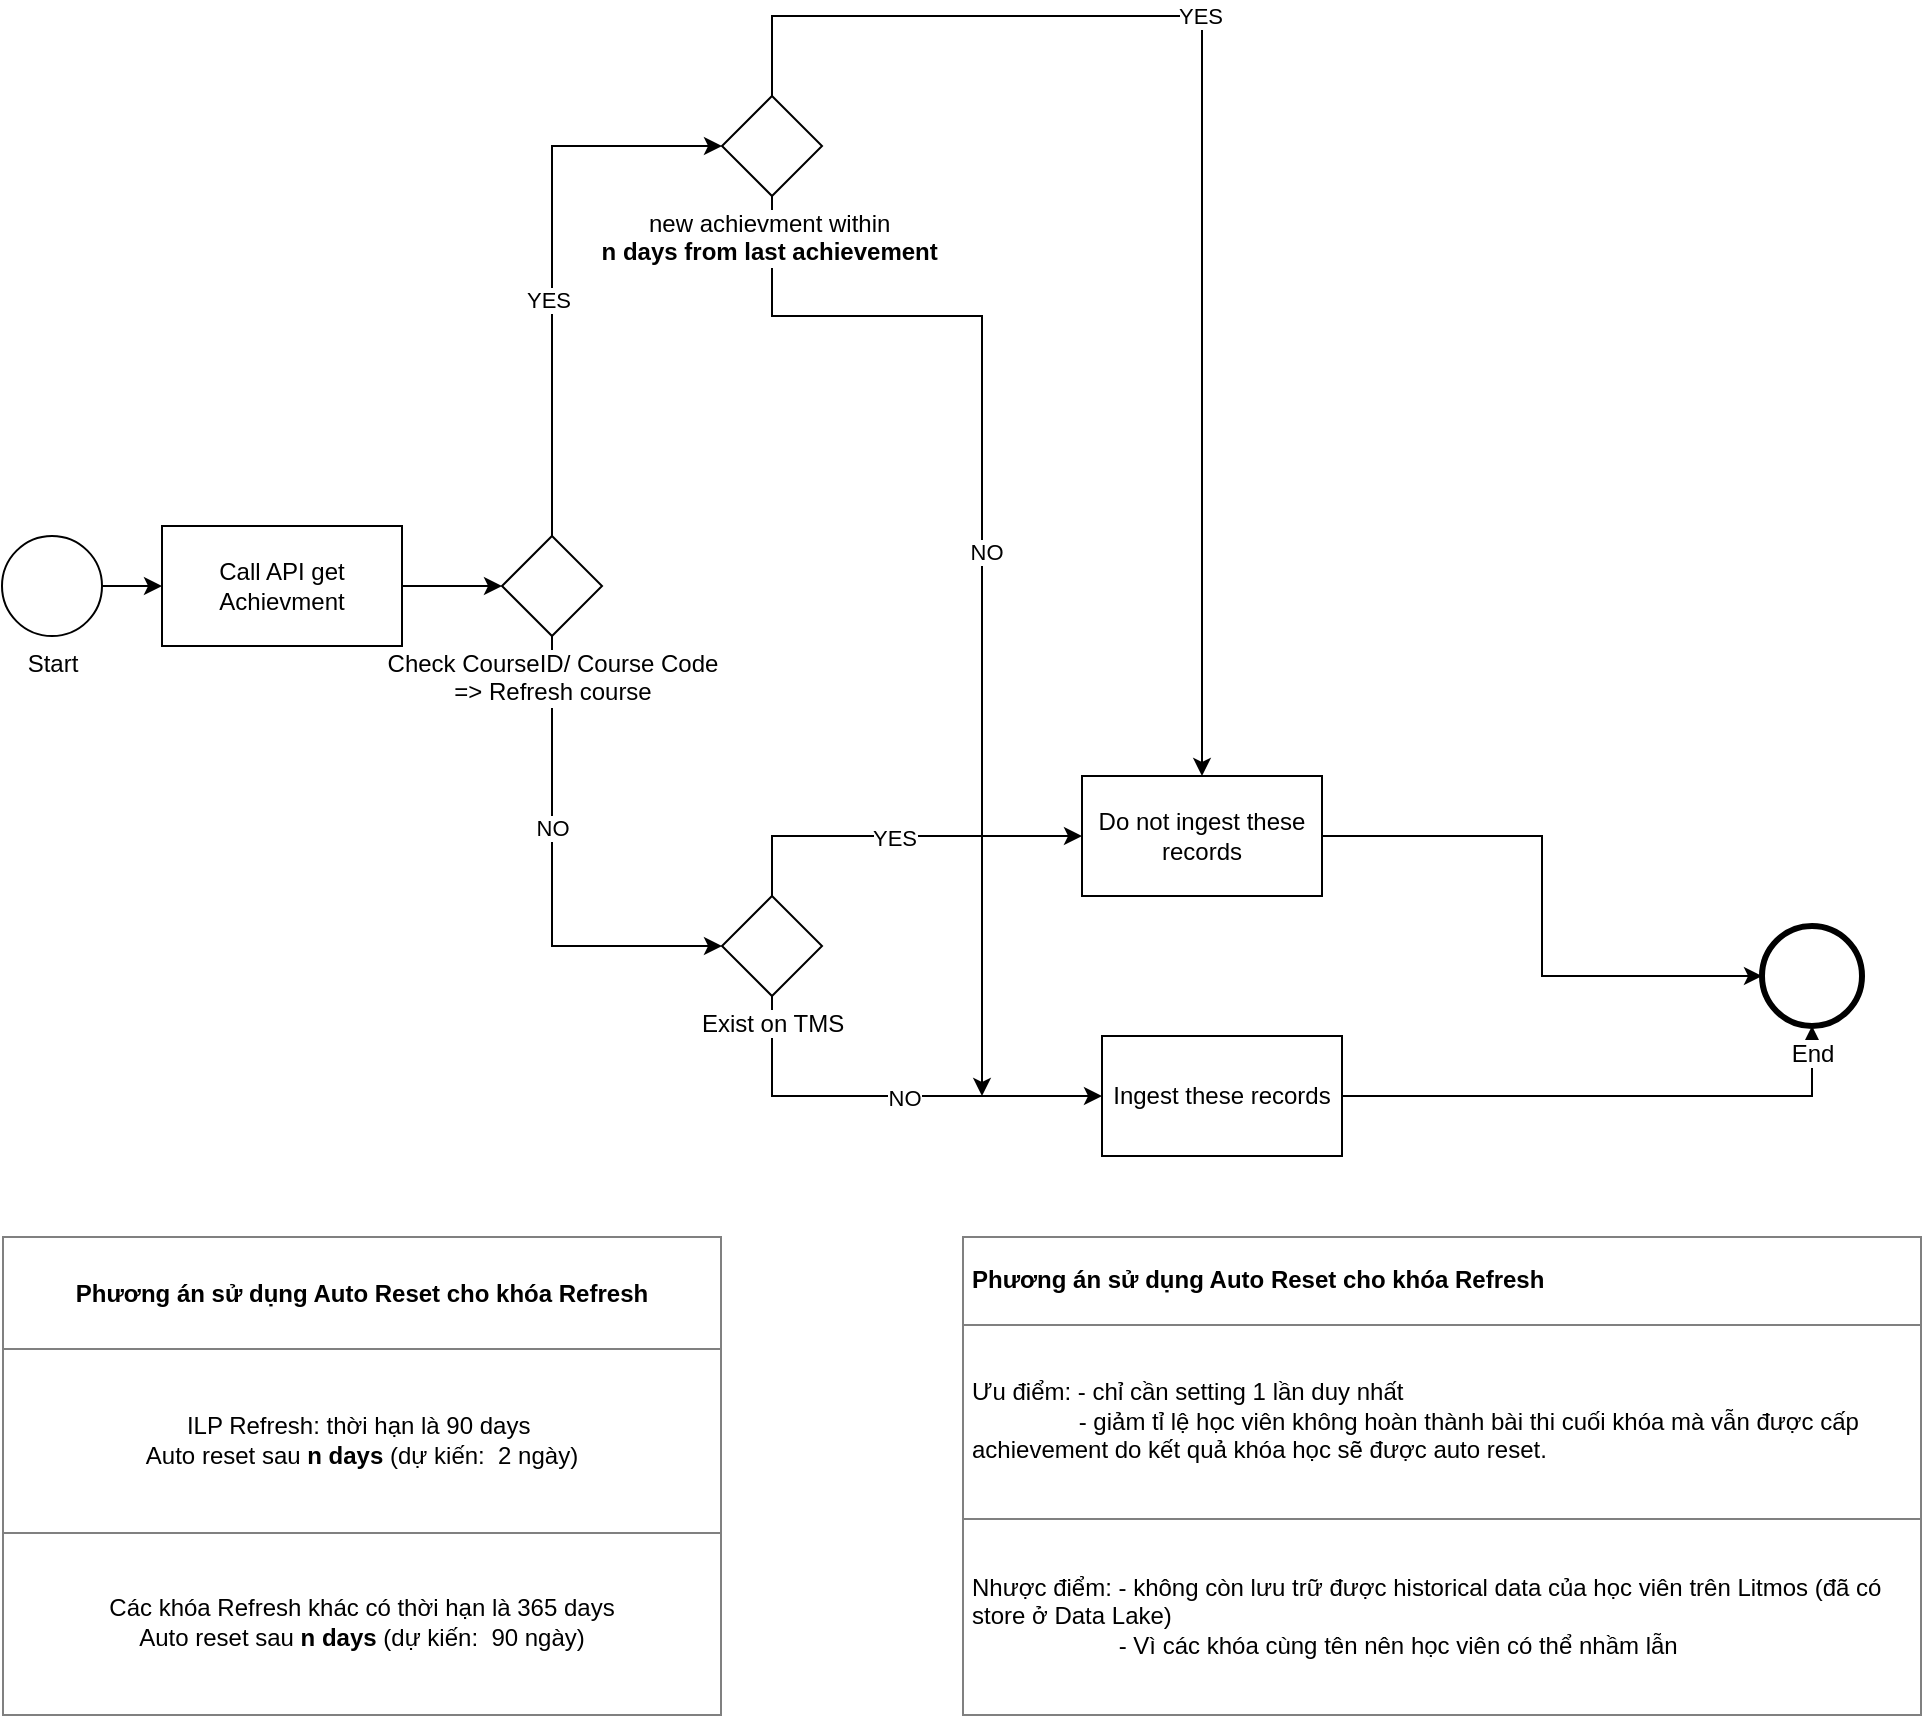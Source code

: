 <mxfile version="20.5.3" type="github" pages="3">
  <diagram id="Elj4mNWE-wcftsWt5mJ5" name="Auto Reset">
    <mxGraphModel dx="1662" dy="794" grid="1" gridSize="10" guides="1" tooltips="1" connect="1" arrows="1" fold="1" page="1" pageScale="1" pageWidth="850" pageHeight="1100" math="0" shadow="0">
      <root>
        <mxCell id="0" />
        <mxCell id="1" parent="0" />
        <mxCell id="2SMRAJtqJOFULE2xa0Dj-8" style="edgeStyle=orthogonalEdgeStyle;rounded=0;orthogonalLoop=1;jettySize=auto;html=1;entryX=0;entryY=0.5;entryDx=0;entryDy=0;" edge="1" parent="1" source="2SMRAJtqJOFULE2xa0Dj-1" target="2SMRAJtqJOFULE2xa0Dj-2">
          <mxGeometry relative="1" as="geometry" />
        </mxCell>
        <mxCell id="2SMRAJtqJOFULE2xa0Dj-1" value="Start" style="points=[[0.145,0.145,0],[0.5,0,0],[0.855,0.145,0],[1,0.5,0],[0.855,0.855,0],[0.5,1,0],[0.145,0.855,0],[0,0.5,0]];shape=mxgraph.bpmn.event;html=1;verticalLabelPosition=bottom;labelBackgroundColor=#ffffff;verticalAlign=top;align=center;perimeter=ellipsePerimeter;outlineConnect=0;aspect=fixed;outline=standard;symbol=general;" vertex="1" parent="1">
          <mxGeometry x="40" y="330" width="50" height="50" as="geometry" />
        </mxCell>
        <mxCell id="2SMRAJtqJOFULE2xa0Dj-9" style="edgeStyle=orthogonalEdgeStyle;rounded=0;orthogonalLoop=1;jettySize=auto;html=1;entryX=0;entryY=0.5;entryDx=0;entryDy=0;entryPerimeter=0;" edge="1" parent="1" source="2SMRAJtqJOFULE2xa0Dj-2" target="2SMRAJtqJOFULE2xa0Dj-3">
          <mxGeometry relative="1" as="geometry" />
        </mxCell>
        <mxCell id="2SMRAJtqJOFULE2xa0Dj-2" value="Call API get Achievment" style="rounded=0;whiteSpace=wrap;html=1;" vertex="1" parent="1">
          <mxGeometry x="120" y="325" width="120" height="60" as="geometry" />
        </mxCell>
        <mxCell id="2SMRAJtqJOFULE2xa0Dj-10" style="edgeStyle=orthogonalEdgeStyle;rounded=0;orthogonalLoop=1;jettySize=auto;html=1;entryX=0;entryY=0.5;entryDx=0;entryDy=0;entryPerimeter=0;" edge="1" parent="1" source="2SMRAJtqJOFULE2xa0Dj-3" target="2SMRAJtqJOFULE2xa0Dj-5">
          <mxGeometry relative="1" as="geometry">
            <Array as="points">
              <mxPoint x="315" y="535" />
            </Array>
          </mxGeometry>
        </mxCell>
        <mxCell id="2SMRAJtqJOFULE2xa0Dj-12" value="NO" style="edgeLabel;html=1;align=center;verticalAlign=middle;resizable=0;points=[];" vertex="1" connectable="0" parent="2SMRAJtqJOFULE2xa0Dj-10">
          <mxGeometry x="-0.2" relative="1" as="geometry">
            <mxPoint as="offset" />
          </mxGeometry>
        </mxCell>
        <mxCell id="2SMRAJtqJOFULE2xa0Dj-11" style="edgeStyle=orthogonalEdgeStyle;rounded=0;orthogonalLoop=1;jettySize=auto;html=1;entryX=0;entryY=0.5;entryDx=0;entryDy=0;entryPerimeter=0;" edge="1" parent="1" source="2SMRAJtqJOFULE2xa0Dj-3">
          <mxGeometry relative="1" as="geometry">
            <mxPoint x="400" y="135" as="targetPoint" />
            <Array as="points">
              <mxPoint x="315" y="135" />
            </Array>
          </mxGeometry>
        </mxCell>
        <mxCell id="2SMRAJtqJOFULE2xa0Dj-13" value="YES" style="edgeLabel;html=1;align=center;verticalAlign=middle;resizable=0;points=[];" vertex="1" connectable="0" parent="2SMRAJtqJOFULE2xa0Dj-11">
          <mxGeometry x="-0.157" y="2" relative="1" as="geometry">
            <mxPoint as="offset" />
          </mxGeometry>
        </mxCell>
        <mxCell id="2SMRAJtqJOFULE2xa0Dj-3" value="Check CourseID/ Course Code &lt;br&gt;=&amp;gt; Refresh course" style="points=[[0.25,0.25,0],[0.5,0,0],[0.75,0.25,0],[1,0.5,0],[0.75,0.75,0],[0.5,1,0],[0.25,0.75,0],[0,0.5,0]];shape=mxgraph.bpmn.gateway2;html=1;verticalLabelPosition=bottom;labelBackgroundColor=#ffffff;verticalAlign=top;align=center;perimeter=rhombusPerimeter;outlineConnect=0;outline=none;symbol=none;" vertex="1" parent="1">
          <mxGeometry x="290" y="330" width="50" height="50" as="geometry" />
        </mxCell>
        <mxCell id="2SMRAJtqJOFULE2xa0Dj-23" style="edgeStyle=orthogonalEdgeStyle;rounded=0;orthogonalLoop=1;jettySize=auto;html=1;entryX=0;entryY=0.5;entryDx=0;entryDy=0;" edge="1" parent="1" source="2SMRAJtqJOFULE2xa0Dj-5" target="2SMRAJtqJOFULE2xa0Dj-21">
          <mxGeometry relative="1" as="geometry">
            <Array as="points">
              <mxPoint x="425" y="480" />
            </Array>
          </mxGeometry>
        </mxCell>
        <mxCell id="2SMRAJtqJOFULE2xa0Dj-25" value="YES" style="edgeLabel;html=1;align=center;verticalAlign=middle;resizable=0;points=[];" vertex="1" connectable="0" parent="2SMRAJtqJOFULE2xa0Dj-23">
          <mxGeometry x="-0.016" y="-1" relative="1" as="geometry">
            <mxPoint as="offset" />
          </mxGeometry>
        </mxCell>
        <mxCell id="2SMRAJtqJOFULE2xa0Dj-24" style="edgeStyle=orthogonalEdgeStyle;rounded=0;orthogonalLoop=1;jettySize=auto;html=1;entryX=0;entryY=0.5;entryDx=0;entryDy=0;" edge="1" parent="1" source="2SMRAJtqJOFULE2xa0Dj-5" target="2SMRAJtqJOFULE2xa0Dj-22">
          <mxGeometry relative="1" as="geometry">
            <Array as="points">
              <mxPoint x="425" y="610" />
            </Array>
          </mxGeometry>
        </mxCell>
        <mxCell id="2SMRAJtqJOFULE2xa0Dj-26" value="NO" style="edgeLabel;html=1;align=center;verticalAlign=middle;resizable=0;points=[];" vertex="1" connectable="0" parent="2SMRAJtqJOFULE2xa0Dj-24">
          <mxGeometry x="0.073" y="-1" relative="1" as="geometry">
            <mxPoint as="offset" />
          </mxGeometry>
        </mxCell>
        <mxCell id="2SMRAJtqJOFULE2xa0Dj-5" value="Exist on TMS" style="points=[[0.25,0.25,0],[0.5,0,0],[0.75,0.25,0],[1,0.5,0],[0.75,0.75,0],[0.5,1,0],[0.25,0.75,0],[0,0.5,0]];shape=mxgraph.bpmn.gateway2;html=1;verticalLabelPosition=bottom;labelBackgroundColor=#ffffff;verticalAlign=top;align=center;perimeter=rhombusPerimeter;outlineConnect=0;outline=none;symbol=none;" vertex="1" parent="1">
          <mxGeometry x="400" y="510" width="50" height="50" as="geometry" />
        </mxCell>
        <mxCell id="2SMRAJtqJOFULE2xa0Dj-30" style="edgeStyle=orthogonalEdgeStyle;rounded=0;orthogonalLoop=1;jettySize=auto;html=1;entryX=0;entryY=0.5;entryDx=0;entryDy=0;entryPerimeter=0;" edge="1" parent="1" source="2SMRAJtqJOFULE2xa0Dj-21" target="2SMRAJtqJOFULE2xa0Dj-27">
          <mxGeometry relative="1" as="geometry" />
        </mxCell>
        <mxCell id="2SMRAJtqJOFULE2xa0Dj-21" value="Do not ingest these records" style="rounded=0;whiteSpace=wrap;html=1;" vertex="1" parent="1">
          <mxGeometry x="580" y="450" width="120" height="60" as="geometry" />
        </mxCell>
        <mxCell id="2SMRAJtqJOFULE2xa0Dj-33" style="edgeStyle=orthogonalEdgeStyle;rounded=0;orthogonalLoop=1;jettySize=auto;html=1;" edge="1" parent="1" source="2SMRAJtqJOFULE2xa0Dj-22" target="2SMRAJtqJOFULE2xa0Dj-27">
          <mxGeometry relative="1" as="geometry" />
        </mxCell>
        <mxCell id="2SMRAJtqJOFULE2xa0Dj-22" value="Ingest these records" style="rounded=0;whiteSpace=wrap;html=1;" vertex="1" parent="1">
          <mxGeometry x="590" y="580" width="120" height="60" as="geometry" />
        </mxCell>
        <mxCell id="2SMRAJtqJOFULE2xa0Dj-27" value="End" style="points=[[0.145,0.145,0],[0.5,0,0],[0.855,0.145,0],[1,0.5,0],[0.855,0.855,0],[0.5,1,0],[0.145,0.855,0],[0,0.5,0]];shape=mxgraph.bpmn.event;html=1;verticalLabelPosition=bottom;labelBackgroundColor=#ffffff;verticalAlign=top;align=center;perimeter=ellipsePerimeter;outlineConnect=0;aspect=fixed;outline=end;symbol=terminate2;" vertex="1" parent="1">
          <mxGeometry x="920" y="525" width="50" height="50" as="geometry" />
        </mxCell>
        <mxCell id="_4joBwpABhVapJ60blAZ-1" value="&lt;table border=&quot;1&quot; width=&quot;100%&quot; height=&quot;100%&quot; cellpadding=&quot;4&quot; style=&quot;width:100%;height:100%;border-collapse:collapse;&quot;&gt;&lt;tbody&gt;&lt;tr&gt;&lt;th align=&quot;center&quot;&gt;Phương án sử dụng Auto Reset cho khóa Refresh&lt;/th&gt;&lt;/tr&gt;&lt;tr&gt;&lt;td align=&quot;center&quot;&gt;ILP Refresh: thời hạn là 90 days&amp;nbsp;&lt;br&gt;Auto reset sau &lt;b&gt;n days&lt;/b&gt; (dự kiến:&amp;nbsp; 2 ngày)&lt;/td&gt;&lt;/tr&gt;&lt;tr&gt;&lt;td align=&quot;center&quot;&gt;Các khóa Refresh khác có thời hạn là 365 days&lt;br&gt;Auto reset sau &lt;b&gt;n days&lt;/b&gt; (dự kiến:&amp;nbsp; 90 ngày)&lt;/td&gt;&lt;/tr&gt;&lt;/tbody&gt;&lt;/table&gt;" style="text;html=1;whiteSpace=wrap;strokeColor=none;fillColor=none;overflow=fill;" vertex="1" parent="1">
          <mxGeometry x="40" y="680" width="360" height="240" as="geometry" />
        </mxCell>
        <mxCell id="_4joBwpABhVapJ60blAZ-5" style="edgeStyle=orthogonalEdgeStyle;rounded=0;orthogonalLoop=1;jettySize=auto;html=1;entryX=0.5;entryY=0;entryDx=0;entryDy=0;" edge="1" parent="1" source="_4joBwpABhVapJ60blAZ-3" target="2SMRAJtqJOFULE2xa0Dj-21">
          <mxGeometry relative="1" as="geometry">
            <mxPoint x="730" y="70" as="targetPoint" />
            <Array as="points">
              <mxPoint x="425" y="70" />
              <mxPoint x="640" y="70" />
            </Array>
          </mxGeometry>
        </mxCell>
        <mxCell id="_4joBwpABhVapJ60blAZ-6" value="YES" style="edgeLabel;html=1;align=center;verticalAlign=middle;resizable=0;points=[];" vertex="1" connectable="0" parent="_4joBwpABhVapJ60blAZ-5">
          <mxGeometry x="-0.2" relative="1" as="geometry">
            <mxPoint as="offset" />
          </mxGeometry>
        </mxCell>
        <mxCell id="I-R6h5pJsPSbPjvymIr--1" style="edgeStyle=orthogonalEdgeStyle;rounded=0;orthogonalLoop=1;jettySize=auto;html=1;" edge="1" parent="1" source="_4joBwpABhVapJ60blAZ-3">
          <mxGeometry relative="1" as="geometry">
            <mxPoint x="530" y="610" as="targetPoint" />
            <Array as="points">
              <mxPoint x="425" y="220" />
            </Array>
          </mxGeometry>
        </mxCell>
        <mxCell id="I-R6h5pJsPSbPjvymIr--2" value="NO" style="edgeLabel;html=1;align=center;verticalAlign=middle;resizable=0;points=[];" vertex="1" connectable="0" parent="I-R6h5pJsPSbPjvymIr--1">
          <mxGeometry x="0.019" y="2" relative="1" as="geometry">
            <mxPoint as="offset" />
          </mxGeometry>
        </mxCell>
        <mxCell id="_4joBwpABhVapJ60blAZ-3" value="new achievment within&amp;nbsp;&lt;br&gt;&lt;b&gt;n days from last achievement&amp;nbsp;&lt;/b&gt;" style="points=[[0.25,0.25,0],[0.5,0,0],[0.75,0.25,0],[1,0.5,0],[0.75,0.75,0],[0.5,1,0],[0.25,0.75,0],[0,0.5,0]];shape=mxgraph.bpmn.gateway2;html=1;verticalLabelPosition=bottom;labelBackgroundColor=#ffffff;verticalAlign=top;align=center;perimeter=rhombusPerimeter;outlineConnect=0;outline=none;symbol=none;" vertex="1" parent="1">
          <mxGeometry x="400" y="110" width="50" height="50" as="geometry" />
        </mxCell>
        <mxCell id="m5PwviwzbclUC3Lm1NYI-1" value="&lt;table border=&quot;1&quot; width=&quot;100%&quot; height=&quot;100%&quot; cellpadding=&quot;4&quot; style=&quot;width:100%;height:100%;border-collapse:collapse;&quot;&gt;&lt;tbody&gt;&lt;tr&gt;&lt;th&gt;Phương án sử dụng Auto Reset cho khóa Refresh&lt;/th&gt;&lt;/tr&gt;&lt;tr&gt;&lt;td&gt;Ưu điểm: - chỉ cần setting 1 lần duy nhất&lt;br&gt;&amp;nbsp; &amp;nbsp; &amp;nbsp; &amp;nbsp; &amp;nbsp; &amp;nbsp; &amp;nbsp; &amp;nbsp; - giảm tỉ lệ học viên không hoàn thành bài thi cuối khóa mà vẫn được cấp achievement do kết quả khóa học sẽ được auto reset.&lt;/td&gt;&lt;/tr&gt;&lt;tr&gt;&lt;td&gt;Nhược điểm: - không còn lưu trữ được historical data của học viên trên Litmos (đã có store ở Data Lake)&lt;br&gt;&amp;nbsp; &amp;nbsp; &amp;nbsp; &amp;nbsp; &amp;nbsp; &amp;nbsp; &amp;nbsp; &amp;nbsp; &amp;nbsp; &amp;nbsp; &amp;nbsp; - Vì các khóa cùng tên nên học viên có thể nhầm lẫn&amp;nbsp;&lt;/td&gt;&lt;/tr&gt;&lt;/tbody&gt;&lt;/table&gt;" style="text;html=1;whiteSpace=wrap;strokeColor=none;fillColor=none;overflow=fill;align=left;" vertex="1" parent="1">
          <mxGeometry x="520" y="680" width="480" height="240" as="geometry" />
        </mxCell>
      </root>
    </mxGraphModel>
  </diagram>
  <diagram name="New course for each quater/year" id="jaC4BA64yiJX6ZrKOeLA">
    <mxGraphModel dx="1662" dy="1894" grid="1" gridSize="10" guides="1" tooltips="1" connect="1" arrows="1" fold="1" page="1" pageScale="1" pageWidth="850" pageHeight="1100" math="0" shadow="0">
      <root>
        <mxCell id="eUPdT-bP0_ccC_QQt8QU-0" />
        <mxCell id="eUPdT-bP0_ccC_QQt8QU-1" parent="eUPdT-bP0_ccC_QQt8QU-0" />
        <mxCell id="eUPdT-bP0_ccC_QQt8QU-2" style="edgeStyle=orthogonalEdgeStyle;rounded=0;orthogonalLoop=1;jettySize=auto;html=1;entryX=0;entryY=0.5;entryDx=0;entryDy=0;" edge="1" parent="eUPdT-bP0_ccC_QQt8QU-1" source="eUPdT-bP0_ccC_QQt8QU-3" target="eUPdT-bP0_ccC_QQt8QU-5">
          <mxGeometry relative="1" as="geometry" />
        </mxCell>
        <mxCell id="eUPdT-bP0_ccC_QQt8QU-3" value="Start" style="points=[[0.145,0.145,0],[0.5,0,0],[0.855,0.145,0],[1,0.5,0],[0.855,0.855,0],[0.5,1,0],[0.145,0.855,0],[0,0.5,0]];shape=mxgraph.bpmn.event;html=1;verticalLabelPosition=bottom;labelBackgroundColor=#ffffff;verticalAlign=top;align=center;perimeter=ellipsePerimeter;outlineConnect=0;aspect=fixed;outline=standard;symbol=general;" vertex="1" parent="eUPdT-bP0_ccC_QQt8QU-1">
          <mxGeometry x="40" y="330" width="50" height="50" as="geometry" />
        </mxCell>
        <mxCell id="eUPdT-bP0_ccC_QQt8QU-4" style="edgeStyle=orthogonalEdgeStyle;rounded=0;orthogonalLoop=1;jettySize=auto;html=1;entryX=0;entryY=0.5;entryDx=0;entryDy=0;entryPerimeter=0;" edge="1" parent="eUPdT-bP0_ccC_QQt8QU-1" source="eUPdT-bP0_ccC_QQt8QU-5" target="eUPdT-bP0_ccC_QQt8QU-10">
          <mxGeometry relative="1" as="geometry" />
        </mxCell>
        <mxCell id="eUPdT-bP0_ccC_QQt8QU-5" value="Call API get Achievment" style="rounded=0;whiteSpace=wrap;html=1;" vertex="1" parent="eUPdT-bP0_ccC_QQt8QU-1">
          <mxGeometry x="110" y="325" width="120" height="60" as="geometry" />
        </mxCell>
        <mxCell id="eUPdT-bP0_ccC_QQt8QU-6" style="edgeStyle=orthogonalEdgeStyle;rounded=0;orthogonalLoop=1;jettySize=auto;html=1;entryX=0;entryY=0.5;entryDx=0;entryDy=0;entryPerimeter=0;" edge="1" parent="eUPdT-bP0_ccC_QQt8QU-1" source="eUPdT-bP0_ccC_QQt8QU-10" target="eUPdT-bP0_ccC_QQt8QU-15">
          <mxGeometry relative="1" as="geometry">
            <Array as="points">
              <mxPoint x="315" y="535" />
            </Array>
          </mxGeometry>
        </mxCell>
        <mxCell id="eUPdT-bP0_ccC_QQt8QU-7" value="NO" style="edgeLabel;html=1;align=center;verticalAlign=middle;resizable=0;points=[];" vertex="1" connectable="0" parent="eUPdT-bP0_ccC_QQt8QU-6">
          <mxGeometry x="-0.2" relative="1" as="geometry">
            <mxPoint as="offset" />
          </mxGeometry>
        </mxCell>
        <mxCell id="eUPdT-bP0_ccC_QQt8QU-8" style="edgeStyle=orthogonalEdgeStyle;rounded=0;orthogonalLoop=1;jettySize=auto;html=1;entryX=0;entryY=0.5;entryDx=0;entryDy=0;entryPerimeter=0;" edge="1" parent="eUPdT-bP0_ccC_QQt8QU-1" source="eUPdT-bP0_ccC_QQt8QU-10" target="eUPdT-bP0_ccC_QQt8QU-20">
          <mxGeometry relative="1" as="geometry">
            <mxPoint x="400" y="205" as="targetPoint" />
            <Array as="points">
              <mxPoint x="315" y="135" />
            </Array>
          </mxGeometry>
        </mxCell>
        <mxCell id="eUPdT-bP0_ccC_QQt8QU-9" value="YES" style="edgeLabel;html=1;align=center;verticalAlign=middle;resizable=0;points=[];" vertex="1" connectable="0" parent="eUPdT-bP0_ccC_QQt8QU-8">
          <mxGeometry x="-0.157" y="2" relative="1" as="geometry">
            <mxPoint as="offset" />
          </mxGeometry>
        </mxCell>
        <mxCell id="eUPdT-bP0_ccC_QQt8QU-10" value="Check CourseID/ Course Code &lt;br&gt;=&amp;gt; Refresh course" style="points=[[0.25,0.25,0],[0.5,0,0],[0.75,0.25,0],[1,0.5,0],[0.75,0.75,0],[0.5,1,0],[0.25,0.75,0],[0,0.5,0]];shape=mxgraph.bpmn.gateway2;html=1;verticalLabelPosition=bottom;labelBackgroundColor=#ffffff;verticalAlign=top;align=center;perimeter=rhombusPerimeter;outlineConnect=0;outline=none;symbol=none;" vertex="1" parent="eUPdT-bP0_ccC_QQt8QU-1">
          <mxGeometry x="290" y="330" width="50" height="50" as="geometry" />
        </mxCell>
        <mxCell id="eUPdT-bP0_ccC_QQt8QU-11" style="edgeStyle=orthogonalEdgeStyle;rounded=0;orthogonalLoop=1;jettySize=auto;html=1;entryX=0;entryY=0.5;entryDx=0;entryDy=0;" edge="1" parent="eUPdT-bP0_ccC_QQt8QU-1" source="eUPdT-bP0_ccC_QQt8QU-15" target="eUPdT-bP0_ccC_QQt8QU-23">
          <mxGeometry relative="1" as="geometry">
            <Array as="points">
              <mxPoint x="425" y="480" />
            </Array>
          </mxGeometry>
        </mxCell>
        <mxCell id="eUPdT-bP0_ccC_QQt8QU-12" value="YES" style="edgeLabel;html=1;align=center;verticalAlign=middle;resizable=0;points=[];" vertex="1" connectable="0" parent="eUPdT-bP0_ccC_QQt8QU-11">
          <mxGeometry x="-0.016" y="-1" relative="1" as="geometry">
            <mxPoint as="offset" />
          </mxGeometry>
        </mxCell>
        <mxCell id="eUPdT-bP0_ccC_QQt8QU-13" style="edgeStyle=orthogonalEdgeStyle;rounded=0;orthogonalLoop=1;jettySize=auto;html=1;entryX=0;entryY=0.5;entryDx=0;entryDy=0;" edge="1" parent="eUPdT-bP0_ccC_QQt8QU-1" source="eUPdT-bP0_ccC_QQt8QU-15" target="eUPdT-bP0_ccC_QQt8QU-25">
          <mxGeometry relative="1" as="geometry">
            <Array as="points">
              <mxPoint x="425" y="610" />
            </Array>
          </mxGeometry>
        </mxCell>
        <mxCell id="eUPdT-bP0_ccC_QQt8QU-14" value="NO" style="edgeLabel;html=1;align=center;verticalAlign=middle;resizable=0;points=[];" vertex="1" connectable="0" parent="eUPdT-bP0_ccC_QQt8QU-13">
          <mxGeometry x="0.073" y="-1" relative="1" as="geometry">
            <mxPoint as="offset" />
          </mxGeometry>
        </mxCell>
        <mxCell id="eUPdT-bP0_ccC_QQt8QU-15" value="Exist on TMS" style="points=[[0.25,0.25,0],[0.5,0,0],[0.75,0.25,0],[1,0.5,0],[0.75,0.75,0],[0.5,1,0],[0.25,0.75,0],[0,0.5,0]];shape=mxgraph.bpmn.gateway2;html=1;verticalLabelPosition=bottom;labelBackgroundColor=#ffffff;verticalAlign=top;align=center;perimeter=rhombusPerimeter;outlineConnect=0;outline=none;symbol=none;" vertex="1" parent="eUPdT-bP0_ccC_QQt8QU-1">
          <mxGeometry x="400" y="510" width="50" height="50" as="geometry" />
        </mxCell>
        <mxCell id="eUPdT-bP0_ccC_QQt8QU-16" style="edgeStyle=orthogonalEdgeStyle;rounded=0;orthogonalLoop=1;jettySize=auto;html=1;exitX=0.5;exitY=0;exitDx=0;exitDy=0;exitPerimeter=0;entryX=0;entryY=0.5;entryDx=0;entryDy=0;entryPerimeter=0;" edge="1" parent="eUPdT-bP0_ccC_QQt8QU-1" source="eUPdT-bP0_ccC_QQt8QU-20" target="Vb-f_Hkbztx73mWMJsiR-10">
          <mxGeometry relative="1" as="geometry">
            <mxPoint x="530" y="55" as="targetPoint" />
            <Array as="points">
              <mxPoint x="415" y="55" />
            </Array>
          </mxGeometry>
        </mxCell>
        <mxCell id="eUPdT-bP0_ccC_QQt8QU-17" value="YES" style="edgeLabel;html=1;align=center;verticalAlign=middle;resizable=0;points=[];" vertex="1" connectable="0" parent="eUPdT-bP0_ccC_QQt8QU-16">
          <mxGeometry x="-0.2" y="-2" relative="1" as="geometry">
            <mxPoint as="offset" />
          </mxGeometry>
        </mxCell>
        <mxCell id="6nWsZM4XpDNsrckwpnP--3" style="edgeStyle=orthogonalEdgeStyle;rounded=0;orthogonalLoop=1;jettySize=auto;html=1;entryX=0;entryY=0.5;entryDx=0;entryDy=0;entryPerimeter=0;exitX=0.5;exitY=1;exitDx=0;exitDy=0;exitPerimeter=0;" edge="1" parent="eUPdT-bP0_ccC_QQt8QU-1" source="eUPdT-bP0_ccC_QQt8QU-20" target="6nWsZM4XpDNsrckwpnP--0">
          <mxGeometry relative="1" as="geometry">
            <Array as="points">
              <mxPoint x="415" y="360" />
            </Array>
          </mxGeometry>
        </mxCell>
        <mxCell id="6nWsZM4XpDNsrckwpnP--4" value="NO" style="edgeLabel;html=1;align=center;verticalAlign=middle;resizable=0;points=[];" vertex="1" connectable="0" parent="6nWsZM4XpDNsrckwpnP--3">
          <mxGeometry x="0.126" y="-2" relative="1" as="geometry">
            <mxPoint as="offset" />
          </mxGeometry>
        </mxCell>
        <mxCell id="eUPdT-bP0_ccC_QQt8QU-20" value="Check ILP" style="points=[[0.25,0.25,0],[0.5,0,0],[0.75,0.25,0],[1,0.5,0],[0.75,0.75,0],[0.5,1,0],[0.25,0.75,0],[0,0.5,0]];shape=mxgraph.bpmn.gateway2;html=1;verticalLabelPosition=bottom;labelBackgroundColor=#ffffff;verticalAlign=top;align=center;perimeter=rhombusPerimeter;outlineConnect=0;outline=none;symbol=none;" vertex="1" parent="eUPdT-bP0_ccC_QQt8QU-1">
          <mxGeometry x="390" y="110" width="50" height="50" as="geometry" />
        </mxCell>
        <mxCell id="eUPdT-bP0_ccC_QQt8QU-22" style="edgeStyle=orthogonalEdgeStyle;rounded=0;orthogonalLoop=1;jettySize=auto;html=1;" edge="1" parent="eUPdT-bP0_ccC_QQt8QU-1" source="eUPdT-bP0_ccC_QQt8QU-23" target="eUPdT-bP0_ccC_QQt8QU-26">
          <mxGeometry relative="1" as="geometry">
            <mxPoint x="1250" y="570" as="targetPoint" />
            <Array as="points">
              <mxPoint x="890" y="480" />
              <mxPoint x="890" y="550" />
            </Array>
          </mxGeometry>
        </mxCell>
        <mxCell id="eUPdT-bP0_ccC_QQt8QU-23" value="Do not ingest this records" style="rounded=0;whiteSpace=wrap;html=1;" vertex="1" parent="eUPdT-bP0_ccC_QQt8QU-1">
          <mxGeometry x="580" y="450" width="120" height="60" as="geometry" />
        </mxCell>
        <mxCell id="eUPdT-bP0_ccC_QQt8QU-24" style="edgeStyle=orthogonalEdgeStyle;rounded=0;orthogonalLoop=1;jettySize=auto;html=1;" edge="1" parent="eUPdT-bP0_ccC_QQt8QU-1" source="eUPdT-bP0_ccC_QQt8QU-25" target="eUPdT-bP0_ccC_QQt8QU-26">
          <mxGeometry relative="1" as="geometry" />
        </mxCell>
        <mxCell id="eUPdT-bP0_ccC_QQt8QU-25" value="Ingest these records" style="rounded=0;whiteSpace=wrap;html=1;" vertex="1" parent="eUPdT-bP0_ccC_QQt8QU-1">
          <mxGeometry x="580" y="580" width="120" height="60" as="geometry" />
        </mxCell>
        <mxCell id="eUPdT-bP0_ccC_QQt8QU-26" value="End" style="points=[[0.145,0.145,0],[0.5,0,0],[0.855,0.145,0],[1,0.5,0],[0.855,0.855,0],[0.5,1,0],[0.145,0.855,0],[0,0.5,0]];shape=mxgraph.bpmn.event;html=1;verticalLabelPosition=bottom;labelBackgroundColor=#ffffff;verticalAlign=top;align=center;perimeter=ellipsePerimeter;outlineConnect=0;aspect=fixed;outline=end;symbol=terminate2;" vertex="1" parent="eUPdT-bP0_ccC_QQt8QU-1">
          <mxGeometry x="1330" y="525" width="50" height="50" as="geometry" />
        </mxCell>
        <mxCell id="eUPdT-bP0_ccC_QQt8QU-27" value="&lt;table border=&quot;1&quot; width=&quot;100%&quot; height=&quot;100%&quot; cellpadding=&quot;4&quot; style=&quot;width:100%;height:100%;border-collapse:collapse;&quot;&gt;&lt;tbody&gt;&lt;tr&gt;&lt;th align=&quot;center&quot;&gt;Phương án sử dụng khóa mới mỗi quý/năm cho khóa Refresh&lt;/th&gt;&lt;/tr&gt;&lt;tr&gt;&lt;td align=&quot;center&quot;&gt;ILP Refresh: thời hạn là 90 days&amp;nbsp;&lt;br&gt;Tạo khóa mới mỗi quý&lt;/td&gt;&lt;/tr&gt;&lt;tr&gt;&lt;td align=&quot;center&quot;&gt;Các khóa Refresh khác có thời hạn là 365 days&lt;br&gt;Tạo khóa mới mỗi năm&lt;/td&gt;&lt;/tr&gt;&lt;/tbody&gt;&lt;/table&gt;" style="text;html=1;whiteSpace=wrap;strokeColor=none;fillColor=none;overflow=fill;" vertex="1" parent="eUPdT-bP0_ccC_QQt8QU-1">
          <mxGeometry x="40" y="720" width="440" height="240" as="geometry" />
        </mxCell>
        <mxCell id="eUPdT-bP0_ccC_QQt8QU-30" style="edgeStyle=orthogonalEdgeStyle;rounded=0;orthogonalLoop=1;jettySize=auto;html=1;entryX=0;entryY=0.5;entryDx=0;entryDy=0;" edge="1" parent="eUPdT-bP0_ccC_QQt8QU-1" source="eUPdT-bP0_ccC_QQt8QU-32" target="eUPdT-bP0_ccC_QQt8QU-36">
          <mxGeometry relative="1" as="geometry">
            <Array as="points">
              <mxPoint x="865" y="170" />
            </Array>
          </mxGeometry>
        </mxCell>
        <mxCell id="eUPdT-bP0_ccC_QQt8QU-31" value="NO" style="edgeLabel;html=1;align=center;verticalAlign=middle;resizable=0;points=[];" vertex="1" connectable="0" parent="eUPdT-bP0_ccC_QQt8QU-30">
          <mxGeometry x="-0.04" y="1" relative="1" as="geometry">
            <mxPoint x="66" y="1" as="offset" />
          </mxGeometry>
        </mxCell>
        <mxCell id="Vb-f_Hkbztx73mWMJsiR-8" style="edgeStyle=orthogonalEdgeStyle;rounded=0;orthogonalLoop=1;jettySize=auto;html=1;entryX=0;entryY=0.5;entryDx=0;entryDy=0;" edge="1" parent="eUPdT-bP0_ccC_QQt8QU-1" source="eUPdT-bP0_ccC_QQt8QU-32" target="eUPdT-bP0_ccC_QQt8QU-34">
          <mxGeometry relative="1" as="geometry" />
        </mxCell>
        <mxCell id="Vb-f_Hkbztx73mWMJsiR-9" value="YES" style="edgeLabel;html=1;align=center;verticalAlign=middle;resizable=0;points=[];" vertex="1" connectable="0" parent="Vb-f_Hkbztx73mWMJsiR-8">
          <mxGeometry x="-0.073" y="-1" relative="1" as="geometry">
            <mxPoint as="offset" />
          </mxGeometry>
        </mxCell>
        <mxCell id="eUPdT-bP0_ccC_QQt8QU-32" value="New achievment within &lt;b&gt;70 -&amp;nbsp; 90 days from last achievement&lt;br&gt;+ pass final test (map with assessment score)&lt;br&gt;&lt;/b&gt;" style="points=[[0.25,0.25,0],[0.5,0,0],[0.75,0.25,0],[1,0.5,0],[0.75,0.75,0],[0.5,1,0],[0.25,0.75,0],[0,0.5,0]];shape=mxgraph.bpmn.gateway2;html=1;verticalLabelPosition=bottom;labelBackgroundColor=#ffffff;verticalAlign=top;align=center;perimeter=rhombusPerimeter;outlineConnect=0;outline=none;symbol=none;" vertex="1" parent="eUPdT-bP0_ccC_QQt8QU-1">
          <mxGeometry x="840" y="30" width="50" height="50" as="geometry" />
        </mxCell>
        <mxCell id="Vb-f_Hkbztx73mWMJsiR-25" style="edgeStyle=orthogonalEdgeStyle;rounded=0;orthogonalLoop=1;jettySize=auto;html=1;entryX=0.5;entryY=0;entryDx=0;entryDy=0;entryPerimeter=0;" edge="1" parent="eUPdT-bP0_ccC_QQt8QU-1" source="eUPdT-bP0_ccC_QQt8QU-34" target="eUPdT-bP0_ccC_QQt8QU-26">
          <mxGeometry relative="1" as="geometry">
            <Array as="points">
              <mxPoint x="1355" y="40" />
            </Array>
          </mxGeometry>
        </mxCell>
        <mxCell id="eUPdT-bP0_ccC_QQt8QU-34" value="Ingest this records" style="rounded=0;whiteSpace=wrap;html=1;" vertex="1" parent="eUPdT-bP0_ccC_QQt8QU-1">
          <mxGeometry x="1120" y="25" width="120" height="60" as="geometry" />
        </mxCell>
        <mxCell id="Vb-f_Hkbztx73mWMJsiR-26" style="edgeStyle=orthogonalEdgeStyle;rounded=0;orthogonalLoop=1;jettySize=auto;html=1;entryX=0.5;entryY=0;entryDx=0;entryDy=0;entryPerimeter=0;" edge="1" parent="eUPdT-bP0_ccC_QQt8QU-1" source="eUPdT-bP0_ccC_QQt8QU-36" target="eUPdT-bP0_ccC_QQt8QU-26">
          <mxGeometry relative="1" as="geometry">
            <Array as="points">
              <mxPoint x="1350" y="170" />
              <mxPoint x="1350" y="525" />
            </Array>
          </mxGeometry>
        </mxCell>
        <mxCell id="eUPdT-bP0_ccC_QQt8QU-36" value="Do not ingest these records" style="rounded=0;whiteSpace=wrap;html=1;" vertex="1" parent="eUPdT-bP0_ccC_QQt8QU-1">
          <mxGeometry x="1120" y="140" width="120" height="60" as="geometry" />
        </mxCell>
        <mxCell id="Vb-f_Hkbztx73mWMJsiR-17" style="edgeStyle=orthogonalEdgeStyle;rounded=0;orthogonalLoop=1;jettySize=auto;html=1;" edge="1" parent="eUPdT-bP0_ccC_QQt8QU-1" source="6nWsZM4XpDNsrckwpnP--0" target="eUPdT-bP0_ccC_QQt8QU-34">
          <mxGeometry relative="1" as="geometry">
            <Array as="points">
              <mxPoint x="1270" y="360" />
              <mxPoint x="1270" y="55" />
            </Array>
          </mxGeometry>
        </mxCell>
        <mxCell id="Vb-f_Hkbztx73mWMJsiR-19" value="YES" style="edgeLabel;html=1;align=center;verticalAlign=middle;resizable=0;points=[];" vertex="1" connectable="0" parent="Vb-f_Hkbztx73mWMJsiR-17">
          <mxGeometry x="-0.602" y="-3" relative="1" as="geometry">
            <mxPoint x="-86" y="-3" as="offset" />
          </mxGeometry>
        </mxCell>
        <mxCell id="Vb-f_Hkbztx73mWMJsiR-18" style="edgeStyle=orthogonalEdgeStyle;rounded=0;orthogonalLoop=1;jettySize=auto;html=1;entryX=0;entryY=0.5;entryDx=0;entryDy=0;entryPerimeter=0;" edge="1" parent="eUPdT-bP0_ccC_QQt8QU-1" source="6nWsZM4XpDNsrckwpnP--0" target="Vb-f_Hkbztx73mWMJsiR-15">
          <mxGeometry relative="1" as="geometry">
            <Array as="points">
              <mxPoint x="595" y="245" />
            </Array>
          </mxGeometry>
        </mxCell>
        <mxCell id="Vb-f_Hkbztx73mWMJsiR-20" value="NO" style="edgeLabel;html=1;align=center;verticalAlign=middle;resizable=0;points=[];" vertex="1" connectable="0" parent="Vb-f_Hkbztx73mWMJsiR-18">
          <mxGeometry x="0.134" y="-4" relative="1" as="geometry">
            <mxPoint as="offset" />
          </mxGeometry>
        </mxCell>
        <mxCell id="6nWsZM4XpDNsrckwpnP--0" value="&lt;b&gt;is the 1st achievment&lt;br&gt;in this year?&lt;/b&gt;&lt;b&gt;&lt;br&gt;&lt;/b&gt;" style="points=[[0.25,0.25,0],[0.5,0,0],[0.75,0.25,0],[1,0.5,0],[0.75,0.75,0],[0.5,1,0],[0.25,0.75,0],[0,0.5,0]];shape=mxgraph.bpmn.gateway2;html=1;verticalLabelPosition=bottom;labelBackgroundColor=#ffffff;verticalAlign=top;align=center;perimeter=rhombusPerimeter;outlineConnect=0;outline=none;symbol=none;" vertex="1" parent="eUPdT-bP0_ccC_QQt8QU-1">
          <mxGeometry x="570" y="335" width="50" height="50" as="geometry" />
        </mxCell>
        <mxCell id="6nWsZM4XpDNsrckwpnP--19" value="&lt;table border=&quot;1&quot; width=&quot;100%&quot; height=&quot;100%&quot; cellpadding=&quot;4&quot; style=&quot;width:100%;height:100%;border-collapse:collapse;&quot;&gt;&lt;tbody&gt;&lt;tr&gt;&lt;th align=&quot;center&quot;&gt;Phương án sử dụng khóa mới mỗi quý/năm cho khóa Refresh&lt;/th&gt;&lt;/tr&gt;&lt;tr&gt;&lt;td&gt;Ưu điểm:&amp;nbsp; &amp;nbsp;- giữ được data của người học&lt;br&gt;&amp;nbsp; &amp;nbsp; &amp;nbsp; &amp;nbsp; &amp;nbsp; &amp;nbsp; &amp;nbsp; &amp;nbsp; &amp;nbsp; - Học viên không nhầm lẫn vì mỗi quý/năm sẽ có khóa khác nhau&amp;nbsp;&lt;/td&gt;&lt;/tr&gt;&lt;tr&gt;&lt;td&gt;Nhược điểm: - Tốn thời gian để chuyển danh sách học viên (theo quy trình)&lt;br&gt;&amp;nbsp; &amp;nbsp; &amp;nbsp; &amp;nbsp; &amp;nbsp;&lt;/td&gt;&lt;/tr&gt;&lt;/tbody&gt;&lt;/table&gt;" style="text;html=1;whiteSpace=wrap;strokeColor=none;fillColor=none;overflow=fill;" vertex="1" parent="eUPdT-bP0_ccC_QQt8QU-1">
          <mxGeometry x="520" y="720" width="560" height="240" as="geometry" />
        </mxCell>
        <mxCell id="Vb-f_Hkbztx73mWMJsiR-11" style="edgeStyle=orthogonalEdgeStyle;rounded=0;orthogonalLoop=1;jettySize=auto;html=1;entryX=0;entryY=0.5;entryDx=0;entryDy=0;entryPerimeter=0;" edge="1" parent="eUPdT-bP0_ccC_QQt8QU-1" source="Vb-f_Hkbztx73mWMJsiR-10" target="eUPdT-bP0_ccC_QQt8QU-32">
          <mxGeometry relative="1" as="geometry" />
        </mxCell>
        <mxCell id="Vb-f_Hkbztx73mWMJsiR-14" value="NO" style="edgeLabel;html=1;align=center;verticalAlign=middle;resizable=0;points=[];" vertex="1" connectable="0" parent="Vb-f_Hkbztx73mWMJsiR-11">
          <mxGeometry x="-0.392" y="-3" relative="1" as="geometry">
            <mxPoint as="offset" />
          </mxGeometry>
        </mxCell>
        <mxCell id="Vb-f_Hkbztx73mWMJsiR-12" style="edgeStyle=orthogonalEdgeStyle;rounded=0;orthogonalLoop=1;jettySize=auto;html=1;entryX=0.5;entryY=0;entryDx=0;entryDy=0;" edge="1" parent="eUPdT-bP0_ccC_QQt8QU-1" source="Vb-f_Hkbztx73mWMJsiR-10" target="eUPdT-bP0_ccC_QQt8QU-34">
          <mxGeometry relative="1" as="geometry">
            <Array as="points">
              <mxPoint x="565" y="-40" />
              <mxPoint x="1180" y="-40" />
            </Array>
          </mxGeometry>
        </mxCell>
        <mxCell id="Vb-f_Hkbztx73mWMJsiR-13" value="YES" style="edgeLabel;html=1;align=center;verticalAlign=middle;resizable=0;points=[];" vertex="1" connectable="0" parent="Vb-f_Hkbztx73mWMJsiR-12">
          <mxGeometry x="-0.693" y="-2" relative="1" as="geometry">
            <mxPoint as="offset" />
          </mxGeometry>
        </mxCell>
        <mxCell id="Vb-f_Hkbztx73mWMJsiR-10" value="&lt;b&gt;is the 1st achievment &lt;br&gt;in this quater?&lt;br&gt;&lt;/b&gt;" style="points=[[0.25,0.25,0],[0.5,0,0],[0.75,0.25,0],[1,0.5,0],[0.75,0.75,0],[0.5,1,0],[0.25,0.75,0],[0,0.5,0]];shape=mxgraph.bpmn.gateway2;html=1;verticalLabelPosition=bottom;labelBackgroundColor=#ffffff;verticalAlign=top;align=center;perimeter=rhombusPerimeter;outlineConnect=0;outline=none;symbol=none;" vertex="1" parent="eUPdT-bP0_ccC_QQt8QU-1">
          <mxGeometry x="540" y="30" width="50" height="50" as="geometry" />
        </mxCell>
        <mxCell id="Vb-f_Hkbztx73mWMJsiR-21" style="edgeStyle=orthogonalEdgeStyle;rounded=0;orthogonalLoop=1;jettySize=auto;html=1;entryX=1;entryY=0.75;entryDx=0;entryDy=0;" edge="1" parent="eUPdT-bP0_ccC_QQt8QU-1" source="Vb-f_Hkbztx73mWMJsiR-15" target="eUPdT-bP0_ccC_QQt8QU-34">
          <mxGeometry relative="1" as="geometry" />
        </mxCell>
        <mxCell id="Vb-f_Hkbztx73mWMJsiR-22" value="YES" style="edgeLabel;html=1;align=center;verticalAlign=middle;resizable=0;points=[];" vertex="1" connectable="0" parent="Vb-f_Hkbztx73mWMJsiR-21">
          <mxGeometry x="-0.543" y="2" relative="1" as="geometry">
            <mxPoint as="offset" />
          </mxGeometry>
        </mxCell>
        <mxCell id="Vb-f_Hkbztx73mWMJsiR-23" style="edgeStyle=orthogonalEdgeStyle;rounded=0;orthogonalLoop=1;jettySize=auto;html=1;entryX=0;entryY=0.75;entryDx=0;entryDy=0;" edge="1" parent="eUPdT-bP0_ccC_QQt8QU-1" source="Vb-f_Hkbztx73mWMJsiR-15" target="eUPdT-bP0_ccC_QQt8QU-36">
          <mxGeometry relative="1" as="geometry">
            <Array as="points">
              <mxPoint x="865" y="185" />
            </Array>
          </mxGeometry>
        </mxCell>
        <mxCell id="Vb-f_Hkbztx73mWMJsiR-24" value="NO" style="edgeLabel;html=1;align=center;verticalAlign=middle;resizable=0;points=[];" vertex="1" connectable="0" parent="Vb-f_Hkbztx73mWMJsiR-23">
          <mxGeometry x="0.207" y="-2" relative="1" as="geometry">
            <mxPoint as="offset" />
          </mxGeometry>
        </mxCell>
        <mxCell id="Vb-f_Hkbztx73mWMJsiR-15" value="New achievment within &lt;b&gt;330 -&lt;/b&gt;&amp;nbsp;&lt;b&gt;365 days from last achievement&lt;br&gt;&lt;/b&gt;&lt;b&gt;&amp;nbsp;+ pass final test (map with assessment score)&lt;/b&gt;&lt;b&gt;&lt;br&gt;&lt;/b&gt;" style="points=[[0.25,0.25,0],[0.5,0,0],[0.75,0.25,0],[1,0.5,0],[0.75,0.75,0],[0.5,1,0],[0.25,0.75,0],[0,0.5,0]];shape=mxgraph.bpmn.gateway2;html=1;verticalLabelPosition=bottom;labelBackgroundColor=#ffffff;verticalAlign=top;align=center;perimeter=rhombusPerimeter;outlineConnect=0;outline=none;symbol=none;" vertex="1" parent="eUPdT-bP0_ccC_QQt8QU-1">
          <mxGeometry x="840" y="220" width="50" height="50" as="geometry" />
        </mxCell>
      </root>
    </mxGraphModel>
  </diagram>
  <diagram id="MsF072xDbquCfnAOSKII" name="Page-2">
    <mxGraphModel dx="1662" dy="737" grid="1" gridSize="10" guides="1" tooltips="1" connect="1" arrows="1" fold="1" page="1" pageScale="1" pageWidth="850" pageHeight="1100" math="0" shadow="0">
      <root>
        <mxCell id="0" />
        <mxCell id="1" parent="0" />
      </root>
    </mxGraphModel>
  </diagram>
</mxfile>
